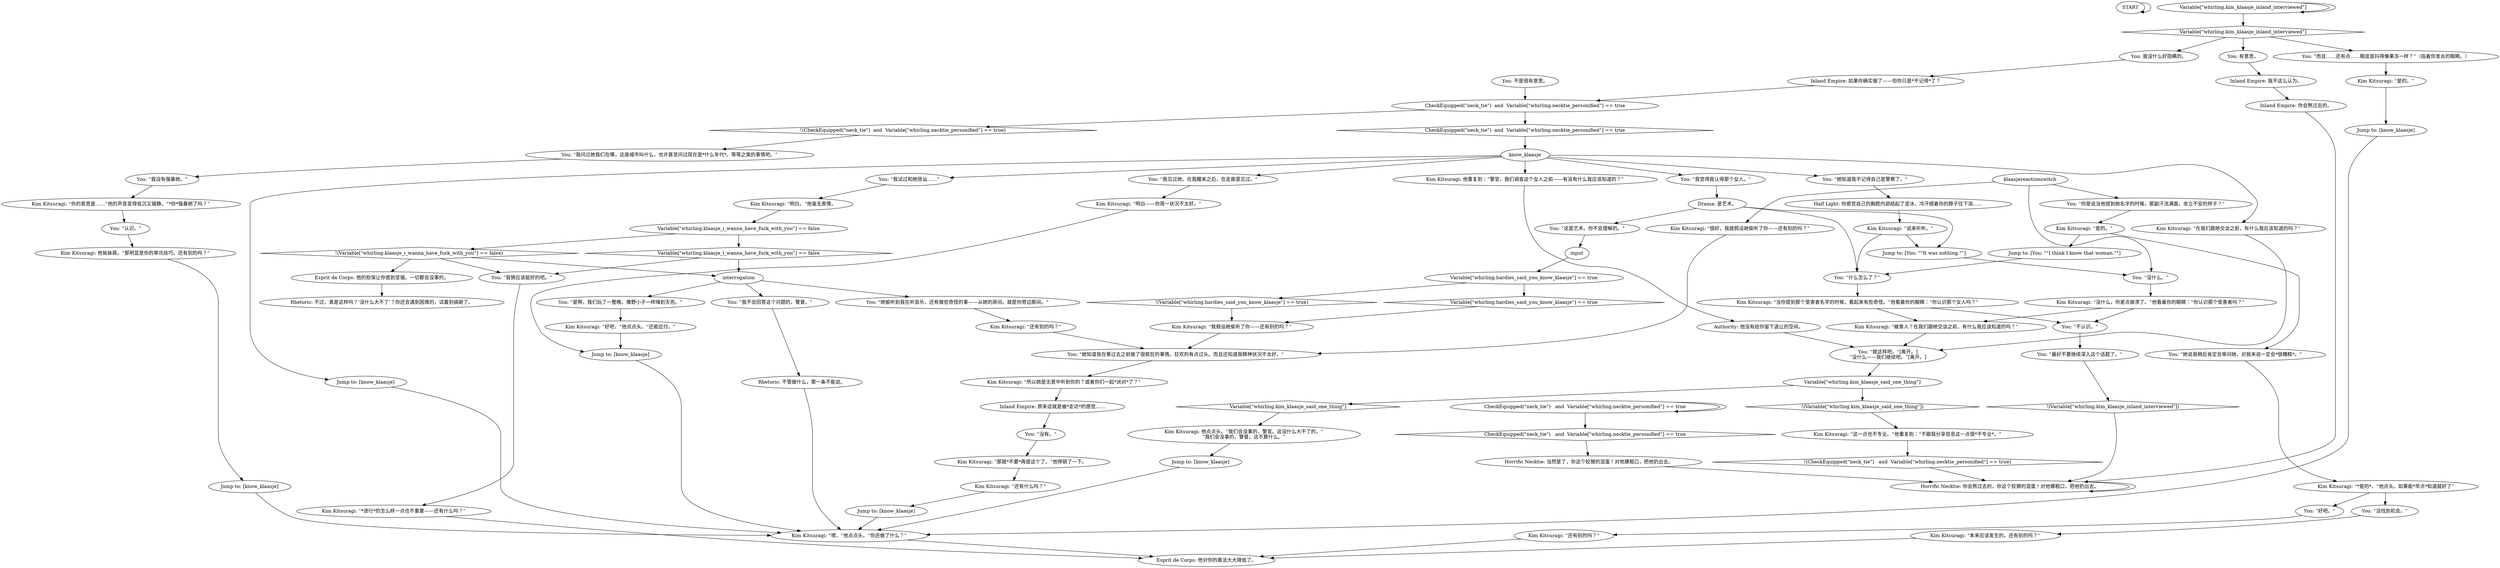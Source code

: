 # KIM SWITCH / KLAASJE REACTION
# Kim reacts to you losing your shit (Composure fail) when the Hardie boys said the victim is a young woman called Klaasje in the Whirling-in-Rags.
# ==================================================
digraph G {
	  0 [label="START"];
	  1 [label="input"];
	  2 [label="Kim Kitsuragi: “说来听听。”"];
	  3 [label="You: “没有。”"];
	  4 [label="Variable[\"whirling.kim_klaasje_inland_interviewed\"]"];
	  5 [label="Variable[\"whirling.kim_klaasje_inland_interviewed\"]", shape=diamond];
	  6 [label="!(Variable[\"whirling.kim_klaasje_inland_interviewed\"])", shape=diamond];
	  7 [label="Kim Kitsuragi: “嗯，”他点点头。“你还做了什么？”"];
	  8 [label="know_klaasje"];
	  9 [label="Horrific Necktie: 你会熬过去的，你这个狡猾的混蛋！对他爆粗口，把他扔出去。"];
	  10 [label="interrogation"];
	  11 [label="You: “最好不要继续深入这个话题了。”"];
	  12 [label="Kim Kitsuragi: 他重复到：“警官，我们调查这个女人之前——有没有什么我应该知道的？”"];
	  13 [label="You: “就这样吧。”[离开。]\n“没什么——我们继续吧。”[离开。]"];
	  14 [label="Rhetoric: 不管做什么，第一条不能说。"];
	  15 [label="Kim Kitsuragi: “我假设她偷听了你——还有别的吗？”"];
	  16 [label="klaasjereactionswitch"];
	  17 [label="Jump to: [know_klaasje]"];
	  18 [label="You: “我没有强暴她。”"];
	  19 [label="Kim Kitsuragi: 他耸耸肩。“那明显是你的审讯技巧。还有别的吗？”"];
	  20 [label="Kim Kitsuragi: “在我们跟她交谈之前，有什么我应该知道的吗？”"];
	  21 [label="You: “我问过她我们在哪，这座城市叫什么，也许甚至问过现在是*什么年代*。等等之类的事情吧。”"];
	  22 [label="Inland Empire: 你会熬过去的。"];
	  23 [label="CheckEquipped(\"neck_tie\")   and  Variable[\"whirling.necktie_personified\"] == true"];
	  24 [label="CheckEquipped(\"neck_tie\")   and  Variable[\"whirling.necktie_personified\"] == true", shape=diamond];
	  25 [label="!(CheckEquipped(\"neck_tie\")   and  Variable[\"whirling.necktie_personified\"] == true)", shape=diamond];
	  26 [label="Esprit de Corps: 他对你的看法大大降低了。"];
	  27 [label="Jump to: [know_klaasje]"];
	  28 [label="Drama: 是艺术。"];
	  29 [label="Kim Kitsuragi: “被害人？在我们跟她交谈之前，有什么我应该知道的吗？”"];
	  30 [label="You: “认识。”"];
	  31 [label="Half Light: 你感觉自己的胸腔内部结起了坚冰，冷汗顺着你的脖子往下淌……"];
	  32 [label="Kim Kitsuragi: “好吧，”他点点头。“还能应付。”"];
	  33 [label="Kim Kitsuragi: “很好。我就假设她偷听了你——还有别的吗？”"];
	  34 [label="You: “什么怎么了？”"];
	  35 [label="You: “我觉得我认得那个女人。”"];
	  36 [label="You: “她知道我在晕过去之前做了很疯狂的事情。狂欢的有点过头。而且还知道我精神状况不太好。”"];
	  37 [label="Jump to: [know_klaasje]"];
	  38 [label="Esprit de Corps: 他的担保让你感到坚强。一切都会没事的。"];
	  39 [label="You: “她说我稍后肯定会审问她，对我来说一定会*很糟糕*。”"];
	  40 [label="You: “而且……还有点……眼皮底抖得像果冻一样？”（指着你发炎的眼睛。）"];
	  41 [label="You: 不是很有意思。"];
	  42 [label="You: “这是艺术。你不会理解的。”"];
	  43 [label="You: “我试过和她搭讪……”"];
	  44 [label="Kim Kitsuragi: “明白。”他毫无表情。"];
	  45 [label="You: “我猜应该挺好的吧。”"];
	  46 [label="You: “你是说当他提到她名字的时候，那副汗流满面，坐立不安的样子？”"];
	  47 [label="You: “我见过她。在我醒来之后，在走廊里见过。”"];
	  48 [label="Inland Empire: 原来这就是被*走访*的感觉……"];
	  49 [label="You: 有意思。"];
	  50 [label="You: “我不会回答这个问题的，警督。”"];
	  51 [label="Variable[\"whirling.hardies_said_you_know_klaasje\"] == true"];
	  52 [label="Variable[\"whirling.hardies_said_you_know_klaasje\"] == true", shape=diamond];
	  53 [label="!(Variable[\"whirling.hardies_said_you_know_klaasje\"] == true)", shape=diamond];
	  54 [label="Kim Kitsuragi: “是的。”"];
	  55 [label="Kim Kitsuragi: “那就*不要*再提这个了。”他停顿了一下。"];
	  56 [label="Kim Kitsuragi: “还有别的吗？”"];
	  57 [label="Kim Kitsuragi: “所以她是无意中听到你的？或者你们一起*派对*了？”"];
	  58 [label="Kim Kitsuragi: “还有别的吗？”"];
	  59 [label="Variable[\"whirling.kim_klaasje_said_one_thing\"]"];
	  60 [label="Variable[\"whirling.kim_klaasje_said_one_thing\"]", shape=diamond];
	  61 [label="!(Variable[\"whirling.kim_klaasje_said_one_thing\"])", shape=diamond];
	  62 [label="You: 我没什么好隐瞒的。"];
	  63 [label="Authority: 他没有给你留下退让的空间。"];
	  64 [label="Horrific Necktie: 当然是了，你这个狡猾的混蛋！对他爆粗口，把他扔出去。"];
	  65 [label="Jump to: [You: \"\"I think I know that woman.\"\"]"];
	  66 [label="Kim Kitsuragi: “你的意思是……”他的声音变得低沉又镇静。“*你*强暴她了吗？”"];
	  67 [label="You: “她偷听到我在听音乐，还有做些奇怪的事——从她的房间。就是你旁边那间。”"];
	  68 [label="Variable[\"whirling.klaasje_i_wanna_have_fuck_with_you\"] == false"];
	  69 [label="Variable[\"whirling.klaasje_i_wanna_have_fuck_with_you\"] == false", shape=diamond];
	  70 [label="!(Variable[\"whirling.klaasje_i_wanna_have_fuck_with_you\"] == false)", shape=diamond];
	  71 [label="Inland Empire: 我不这么认为。"];
	  72 [label="Kim Kitsuragi: “是的。”"];
	  73 [label="Kim Kitsuragi: “当你提到那个受害者名字的时候，看起来有些奇怪。”他看着你的眼睛：“你认识那个女人吗？”"];
	  74 [label="Jump to: [You: \"\"It was nothing.\"\"]"];
	  75 [label="Jump to: [know_klaasje]"];
	  76 [label="Kim Kitsuragi: “这一点也不专业。”他重复到：“不跟我分享信息这一点很*不专业*。”"];
	  77 [label="Kim Kitsuragi: “*进行*的怎么样一点也不重要——还有什么吗？”"];
	  78 [label="You: “没什么。”"];
	  79 [label="Kim Kitsuragi: “没什么，你差点崩溃了。”他看着你的眼睛：“你认识那个受害者吗？”"];
	  80 [label="Inland Empire: 如果你确实做了——但你只是*不记得*了？"];
	  81 [label="You: “不认识。”"];
	  82 [label="Kim Kitsuragi: “明白——你周一状况不太好。”"];
	  83 [label="CheckEquipped(\"neck_tie\")  and  Variable[\"whirling.necktie_personified\"] == true"];
	  84 [label="CheckEquipped(\"neck_tie\")  and  Variable[\"whirling.necktie_personified\"] == true", shape=diamond];
	  85 [label="!(CheckEquipped(\"neck_tie\")  and  Variable[\"whirling.necktie_personified\"] == true)", shape=diamond];
	  86 [label="You: “是啊，我们玩了一整晚。像野小子一样嗨到天亮。”"];
	  87 [label="Rhetoric: 不过，真是这样吗？‘没什么大不了’？你还会遇到困难的，试着别搞砸了。"];
	  88 [label="You: “她知道我不记得自己是警察了。”"];
	  89 [label="Jump to: [know_klaasje]"];
	  90 [label="Kim Kitsuragi: “*是的*，”他点头。如果能*早点*知道就好了”"];
	  91 [label="You: “没找到机会。”"];
	  92 [label="Kim Kitsuragi: “本来应该发生的。还有别的吗？”"];
	  93 [label="Jump to: [know_klaasje]"];
	  94 [label="Kim Kitsuragi: “还有什么吗？”"];
	  95 [label="You: “好吧。”"];
	  96 [label="Kim Kitsuragi: 他点点头。“我们会没事的，警官。这没什么大不了的。”\n“我们会没事的，警督。这不算什么。”"];
	  0 -> 0
	  1 -> 51
	  2 -> 34
	  2 -> 74
	  3 -> 55
	  4 -> 4
	  4 -> 5
	  5 -> 40
	  5 -> 49
	  5 -> 62
	  6 -> 9
	  7 -> 26
	  8 -> 35
	  8 -> 43
	  8 -> 12
	  8 -> 47
	  8 -> 17
	  8 -> 20
	  8 -> 88
	  9 -> 9
	  10 -> 50
	  10 -> 67
	  10 -> 86
	  11 -> 6
	  12 -> 63
	  13 -> 59
	  14 -> 7
	  15 -> 36
	  16 -> 46
	  16 -> 33
	  16 -> 78
	  17 -> 7
	  18 -> 66
	  19 -> 93
	  20 -> 13
	  21 -> 18
	  22 -> 9
	  23 -> 24
	  23 -> 23
	  24 -> 64
	  25 -> 9
	  27 -> 7
	  28 -> 42
	  28 -> 34
	  28 -> 74
	  29 -> 13
	  30 -> 19
	  31 -> 2
	  32 -> 89
	  33 -> 36
	  34 -> 73
	  35 -> 28
	  36 -> 57
	  37 -> 7
	  38 -> 87
	  39 -> 90
	  40 -> 54
	  41 -> 83
	  42 -> 1
	  43 -> 44
	  44 -> 68
	  45 -> 77
	  46 -> 72
	  47 -> 82
	  48 -> 3
	  49 -> 71
	  50 -> 14
	  51 -> 52
	  51 -> 53
	  52 -> 15
	  53 -> 15
	  54 -> 27
	  55 -> 94
	  56 -> 26
	  57 -> 48
	  58 -> 36
	  59 -> 60
	  59 -> 61
	  60 -> 96
	  61 -> 76
	  62 -> 80
	  63 -> 13
	  64 -> 9
	  65 -> 34
	  66 -> 30
	  67 -> 58
	  68 -> 69
	  68 -> 70
	  69 -> 10
	  69 -> 45
	  70 -> 10
	  70 -> 45
	  70 -> 38
	  71 -> 22
	  72 -> 65
	  72 -> 39
	  73 -> 81
	  73 -> 29
	  74 -> 78
	  75 -> 7
	  76 -> 25
	  77 -> 26
	  78 -> 79
	  79 -> 81
	  79 -> 29
	  80 -> 83
	  81 -> 11
	  82 -> 89
	  83 -> 84
	  83 -> 85
	  84 -> 8
	  85 -> 21
	  86 -> 32
	  88 -> 31
	  89 -> 7
	  90 -> 91
	  90 -> 95
	  91 -> 92
	  92 -> 26
	  93 -> 7
	  94 -> 75
	  95 -> 56
	  96 -> 37
}

